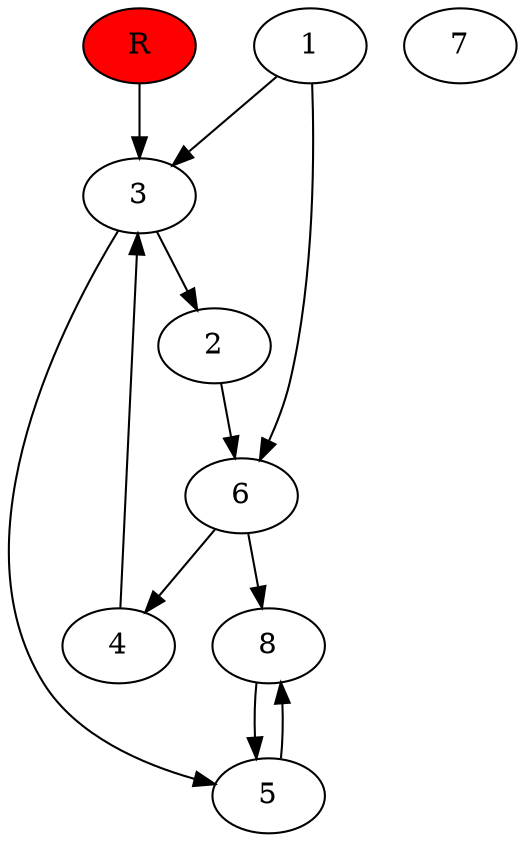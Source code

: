 digraph prb160 {
	1
	2
	3
	4
	5
	6
	7
	8
	R [fillcolor="#ff0000" style=filled]
	1 -> 3
	1 -> 6
	2 -> 6
	3 -> 2
	3 -> 5
	4 -> 3
	5 -> 8
	6 -> 4
	6 -> 8
	8 -> 5
	R -> 3
}

